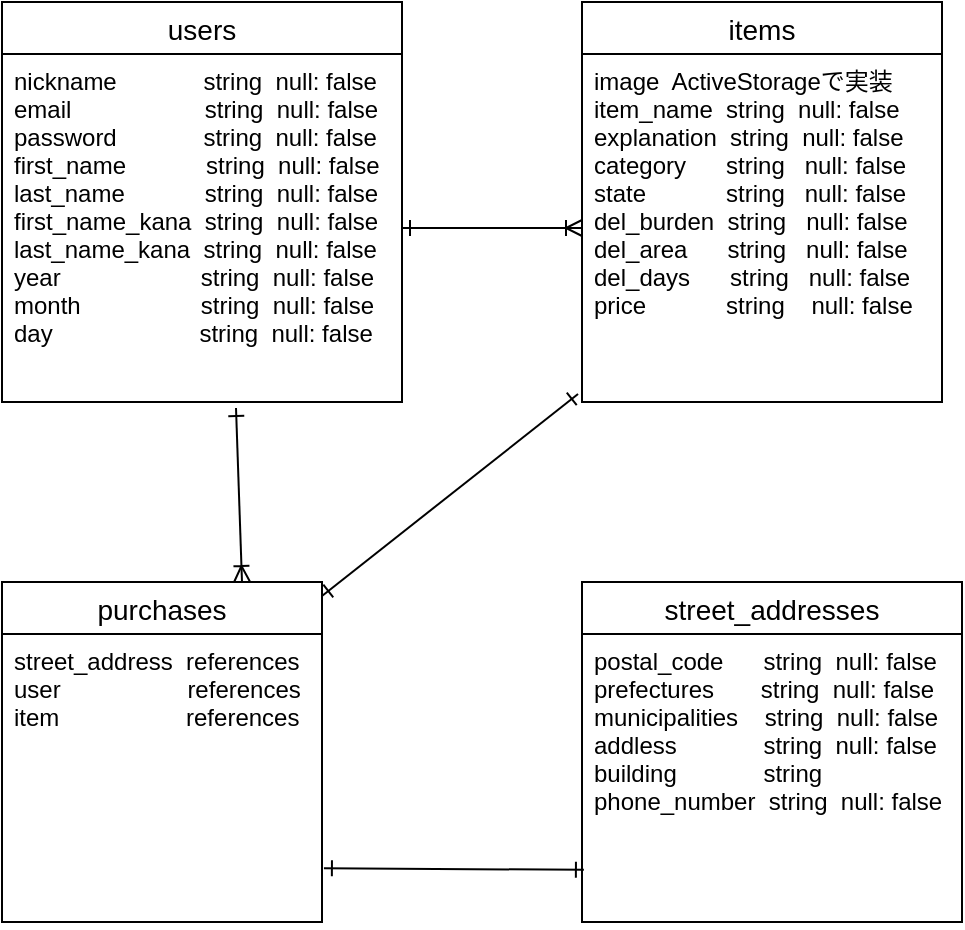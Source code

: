 <mxfile version="13.10.0" type="embed">
    <diagram id="6UeLowTLmziPqEooy-m7" name="ページ1">
        <mxGraphModel dx="645" dy="526" grid="1" gridSize="10" guides="1" tooltips="1" connect="1" arrows="1" fold="1" page="1" pageScale="1" pageWidth="583" pageHeight="827" math="0" shadow="0">
            <root>
                <mxCell id="0"/>
                <mxCell id="1" parent="0"/>
                <mxCell id="20" value="users" style="swimlane;fontStyle=0;childLayout=stackLayout;horizontal=1;startSize=26;horizontalStack=0;resizeParent=1;resizeParentMax=0;resizeLast=0;collapsible=1;marginBottom=0;align=center;fontSize=14;" vertex="1" parent="1">
                    <mxGeometry x="40" y="30" width="200" height="200" as="geometry"/>
                </mxCell>
                <mxCell id="21" value="nickname             string  null: false&#10;email                    string  null: false&#10;password             string  null: false&#10;first_name            string  null: false&#10;last_name            string  null: false&#10;first_name_kana  string  null: false&#10;last_name_kana  string  null: false&#10;year                     string  null: false&#10;month                  string  null: false&#10;day                      string  null: false&#10;" style="text;strokeColor=none;fillColor=none;spacingLeft=4;spacingRight=4;overflow=hidden;rotatable=0;points=[[0,0.5],[1,0.5]];portConstraint=eastwest;fontSize=12;" vertex="1" parent="20">
                    <mxGeometry y="26" width="200" height="174" as="geometry"/>
                </mxCell>
                <mxCell id="42" value="items" style="swimlane;fontStyle=0;childLayout=stackLayout;horizontal=1;startSize=26;horizontalStack=0;resizeParent=1;resizeParentMax=0;resizeLast=0;collapsible=1;marginBottom=0;align=center;fontSize=14;" vertex="1" parent="1">
                    <mxGeometry x="330" y="30" width="180" height="200" as="geometry"/>
                </mxCell>
                <mxCell id="43" value="image  ActiveStorageで実装&#10;item_name  string  null: false&#10;explanation  string  null: false&#10;category      string   null: false&#10;state            string   null: false&#10;del_burden  string   null: false&#10;del_area      string   null: false&#10;del_days      string   null: false&#10;price            string    null: false" style="text;strokeColor=none;fillColor=none;spacingLeft=4;spacingRight=4;overflow=hidden;rotatable=0;points=[[0,0.5],[1,0.5]];portConstraint=eastwest;fontSize=12;" vertex="1" parent="42">
                    <mxGeometry y="26" width="180" height="174" as="geometry"/>
                </mxCell>
                <mxCell id="46" value="purchases" style="swimlane;fontStyle=0;childLayout=stackLayout;horizontal=1;startSize=26;horizontalStack=0;resizeParent=1;resizeParentMax=0;resizeLast=0;collapsible=1;marginBottom=0;align=center;fontSize=14;" vertex="1" parent="1">
                    <mxGeometry x="40" y="320" width="160" height="170" as="geometry"/>
                </mxCell>
                <mxCell id="47" value="street_address  references&#10;user                   references&#10;item                   references" style="text;strokeColor=none;fillColor=none;spacingLeft=4;spacingRight=4;overflow=hidden;rotatable=0;points=[[0,0.5],[1,0.5]];portConstraint=eastwest;fontSize=12;" vertex="1" parent="46">
                    <mxGeometry y="26" width="160" height="144" as="geometry"/>
                </mxCell>
                <mxCell id="50" value="street_addresses" style="swimlane;fontStyle=0;childLayout=stackLayout;horizontal=1;startSize=26;horizontalStack=0;resizeParent=1;resizeParentMax=0;resizeLast=0;collapsible=1;marginBottom=0;align=center;fontSize=14;" vertex="1" parent="1">
                    <mxGeometry x="330" y="320" width="190" height="170" as="geometry"/>
                </mxCell>
                <mxCell id="51" value="postal_code      string  null: false&#10;prefectures       string  null: false&#10;municipalities    string  null: false&#10;addless             string  null: false&#10;building             string &#10;phone_number  string  null: false" style="text;strokeColor=none;fillColor=none;spacingLeft=4;spacingRight=4;overflow=hidden;rotatable=0;points=[[0,0.5],[1,0.5]];portConstraint=eastwest;fontSize=12;" vertex="1" parent="50">
                    <mxGeometry y="26" width="190" height="144" as="geometry"/>
                </mxCell>
                <mxCell id="62" value="" style="edgeStyle=entityRelationEdgeStyle;fontSize=12;html=1;endArrow=ERoneToMany;exitX=1;exitY=0.5;exitDx=0;exitDy=0;entryX=0;entryY=0.5;entryDx=0;entryDy=0;startArrow=ERone;startFill=0;" edge="1" parent="1" source="21" target="43">
                    <mxGeometry width="100" height="100" relative="1" as="geometry">
                        <mxPoint x="230" y="350" as="sourcePoint"/>
                        <mxPoint x="330" y="250" as="targetPoint"/>
                    </mxGeometry>
                </mxCell>
                <mxCell id="63" value="" style="endArrow=ERone;html=1;rounded=0;exitX=1;exitY=0.041;exitDx=0;exitDy=0;exitPerimeter=0;entryX=-0.011;entryY=0.977;entryDx=0;entryDy=0;entryPerimeter=0;startArrow=ERone;startFill=0;endFill=0;" edge="1" parent="1" source="46" target="43">
                    <mxGeometry relative="1" as="geometry">
                        <mxPoint x="200" y="300" as="sourcePoint"/>
                        <mxPoint x="360" y="300" as="targetPoint"/>
                    </mxGeometry>
                </mxCell>
                <mxCell id="64" value="" style="endArrow=ERone;html=1;rounded=0;exitX=1.006;exitY=0.813;exitDx=0;exitDy=0;exitPerimeter=0;entryX=0.005;entryY=0.819;entryDx=0;entryDy=0;entryPerimeter=0;startArrow=ERone;startFill=0;endFill=0;" edge="1" parent="1" source="47" target="51">
                    <mxGeometry relative="1" as="geometry">
                        <mxPoint x="200" y="300" as="sourcePoint"/>
                        <mxPoint x="320" y="450" as="targetPoint"/>
                    </mxGeometry>
                </mxCell>
                <mxCell id="65" value="" style="endArrow=ERoneToMany;html=1;rounded=0;exitX=0.585;exitY=1.017;exitDx=0;exitDy=0;exitPerimeter=0;entryX=0.75;entryY=0;entryDx=0;entryDy=0;startArrow=ERone;startFill=0;endFill=0;" edge="1" parent="1" source="21" target="46">
                    <mxGeometry relative="1" as="geometry">
                        <mxPoint x="200" y="300" as="sourcePoint"/>
                        <mxPoint x="360" y="300" as="targetPoint"/>
                    </mxGeometry>
                </mxCell>
            </root>
        </mxGraphModel>
    </diagram>
</mxfile>